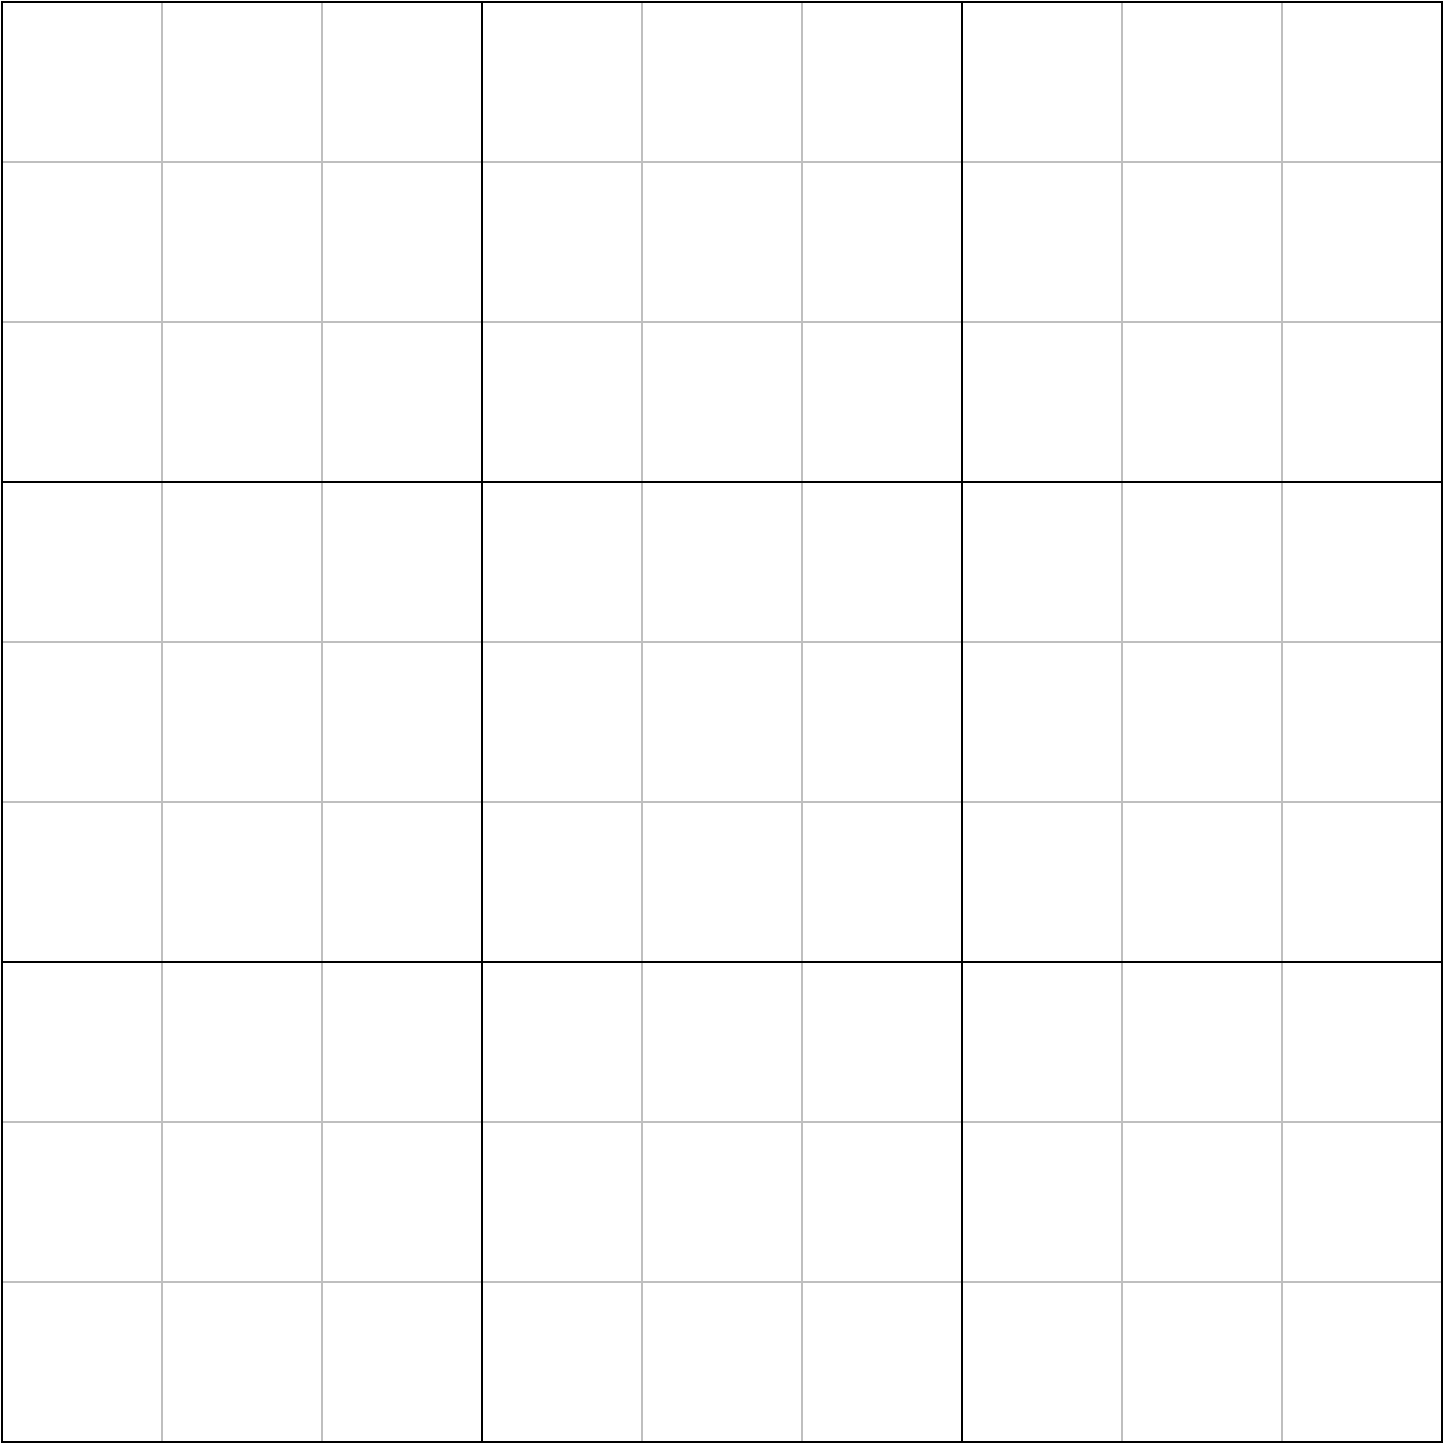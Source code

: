 <mxfile version="13.9.9" type="device"><diagram id="UZlwy3X2oGdAu3hXRvT0" name="9x9"><mxGraphModel dx="1052" dy="783" grid="1" gridSize="10" guides="1" tooltips="1" connect="1" arrows="1" fold="1" page="1" pageScale="1" pageWidth="827" pageHeight="1169" math="0" shadow="0"><root><mxCell id="0"/><mxCell id="1" parent="0"/><mxCell id="xCs6oqzvI9JTj-uBJx7S-1" value="" style="group" vertex="1" connectable="0" parent="1"><mxGeometry x="40" y="40" width="720" height="720" as="geometry"/></mxCell><mxCell id="8lo00N7XmiDt_4n74tm5-143" value="" style="group" parent="xCs6oqzvI9JTj-uBJx7S-1" vertex="1" connectable="0"><mxGeometry width="720" height="720" as="geometry"/></mxCell><mxCell id="8lo00N7XmiDt_4n74tm5-26" value="" style="group" parent="8lo00N7XmiDt_4n74tm5-143" vertex="1" connectable="0"><mxGeometry width="240" height="240" as="geometry"/></mxCell><mxCell id="8lo00N7XmiDt_4n74tm5-27" value="" style="group" parent="8lo00N7XmiDt_4n74tm5-26" vertex="1" connectable="0"><mxGeometry width="240" height="80" as="geometry"/></mxCell><mxCell id="8lo00N7XmiDt_4n74tm5-28" value="" style="whiteSpace=wrap;html=1;aspect=fixed;strokeColor=#BFBFBF;" parent="8lo00N7XmiDt_4n74tm5-27" vertex="1"><mxGeometry width="80" height="80" as="geometry"/></mxCell><mxCell id="8lo00N7XmiDt_4n74tm5-29" value="" style="whiteSpace=wrap;html=1;aspect=fixed;strokeColor=#BFBFBF;" parent="8lo00N7XmiDt_4n74tm5-27" vertex="1"><mxGeometry x="80" width="80" height="80" as="geometry"/></mxCell><mxCell id="8lo00N7XmiDt_4n74tm5-30" value="" style="whiteSpace=wrap;html=1;aspect=fixed;strokeColor=#BFBFBF;" parent="8lo00N7XmiDt_4n74tm5-27" vertex="1"><mxGeometry x="160" width="80" height="80" as="geometry"/></mxCell><mxCell id="8lo00N7XmiDt_4n74tm5-31" value="" style="group" parent="8lo00N7XmiDt_4n74tm5-26" vertex="1" connectable="0"><mxGeometry y="80" width="240" height="80" as="geometry"/></mxCell><mxCell id="8lo00N7XmiDt_4n74tm5-32" value="" style="whiteSpace=wrap;html=1;aspect=fixed;strokeColor=#BFBFBF;" parent="8lo00N7XmiDt_4n74tm5-31" vertex="1"><mxGeometry width="80" height="80" as="geometry"/></mxCell><mxCell id="8lo00N7XmiDt_4n74tm5-33" value="" style="whiteSpace=wrap;html=1;aspect=fixed;strokeColor=#BFBFBF;" parent="8lo00N7XmiDt_4n74tm5-31" vertex="1"><mxGeometry x="80" width="80" height="80" as="geometry"/></mxCell><mxCell id="8lo00N7XmiDt_4n74tm5-34" value="" style="whiteSpace=wrap;html=1;aspect=fixed;strokeColor=#BFBFBF;" parent="8lo00N7XmiDt_4n74tm5-31" vertex="1"><mxGeometry x="160" width="80" height="80" as="geometry"/></mxCell><mxCell id="8lo00N7XmiDt_4n74tm5-35" value="" style="group" parent="8lo00N7XmiDt_4n74tm5-26" vertex="1" connectable="0"><mxGeometry y="160" width="240" height="80" as="geometry"/></mxCell><mxCell id="8lo00N7XmiDt_4n74tm5-36" value="" style="whiteSpace=wrap;html=1;aspect=fixed;strokeColor=#BFBFBF;" parent="8lo00N7XmiDt_4n74tm5-35" vertex="1"><mxGeometry width="80" height="80" as="geometry"/></mxCell><mxCell id="8lo00N7XmiDt_4n74tm5-37" value="" style="whiteSpace=wrap;html=1;aspect=fixed;strokeColor=#BFBFBF;" parent="8lo00N7XmiDt_4n74tm5-35" vertex="1"><mxGeometry x="80" width="80" height="80" as="geometry"/></mxCell><mxCell id="8lo00N7XmiDt_4n74tm5-38" value="" style="whiteSpace=wrap;html=1;aspect=fixed;strokeColor=#BFBFBF;" parent="8lo00N7XmiDt_4n74tm5-35" vertex="1"><mxGeometry x="160" width="80" height="80" as="geometry"/></mxCell><mxCell id="8lo00N7XmiDt_4n74tm5-39" value="" style="group" parent="8lo00N7XmiDt_4n74tm5-143" vertex="1" connectable="0"><mxGeometry x="240" width="240" height="240" as="geometry"/></mxCell><mxCell id="8lo00N7XmiDt_4n74tm5-40" value="" style="group" parent="8lo00N7XmiDt_4n74tm5-39" vertex="1" connectable="0"><mxGeometry width="240" height="80" as="geometry"/></mxCell><mxCell id="8lo00N7XmiDt_4n74tm5-41" value="" style="whiteSpace=wrap;html=1;aspect=fixed;strokeColor=#BFBFBF;" parent="8lo00N7XmiDt_4n74tm5-40" vertex="1"><mxGeometry width="80" height="80" as="geometry"/></mxCell><mxCell id="8lo00N7XmiDt_4n74tm5-42" value="" style="whiteSpace=wrap;html=1;aspect=fixed;strokeColor=#BFBFBF;" parent="8lo00N7XmiDt_4n74tm5-40" vertex="1"><mxGeometry x="80" width="80" height="80" as="geometry"/></mxCell><mxCell id="8lo00N7XmiDt_4n74tm5-43" value="" style="whiteSpace=wrap;html=1;aspect=fixed;strokeColor=#BFBFBF;" parent="8lo00N7XmiDt_4n74tm5-40" vertex="1"><mxGeometry x="160" width="80" height="80" as="geometry"/></mxCell><mxCell id="8lo00N7XmiDt_4n74tm5-44" value="" style="group" parent="8lo00N7XmiDt_4n74tm5-39" vertex="1" connectable="0"><mxGeometry y="80" width="240" height="80" as="geometry"/></mxCell><mxCell id="8lo00N7XmiDt_4n74tm5-45" value="" style="whiteSpace=wrap;html=1;aspect=fixed;strokeColor=#BFBFBF;" parent="8lo00N7XmiDt_4n74tm5-44" vertex="1"><mxGeometry width="80" height="80" as="geometry"/></mxCell><mxCell id="8lo00N7XmiDt_4n74tm5-46" value="" style="whiteSpace=wrap;html=1;aspect=fixed;strokeColor=#BFBFBF;" parent="8lo00N7XmiDt_4n74tm5-44" vertex="1"><mxGeometry x="80" width="80" height="80" as="geometry"/></mxCell><mxCell id="8lo00N7XmiDt_4n74tm5-47" value="" style="whiteSpace=wrap;html=1;aspect=fixed;strokeColor=#BFBFBF;" parent="8lo00N7XmiDt_4n74tm5-44" vertex="1"><mxGeometry x="160" width="80" height="80" as="geometry"/></mxCell><mxCell id="8lo00N7XmiDt_4n74tm5-48" value="" style="group" parent="8lo00N7XmiDt_4n74tm5-39" vertex="1" connectable="0"><mxGeometry y="160" width="240" height="80" as="geometry"/></mxCell><mxCell id="8lo00N7XmiDt_4n74tm5-49" value="" style="whiteSpace=wrap;html=1;aspect=fixed;strokeColor=#BFBFBF;" parent="8lo00N7XmiDt_4n74tm5-48" vertex="1"><mxGeometry width="80" height="80" as="geometry"/></mxCell><mxCell id="8lo00N7XmiDt_4n74tm5-50" value="" style="whiteSpace=wrap;html=1;aspect=fixed;strokeColor=#BFBFBF;" parent="8lo00N7XmiDt_4n74tm5-48" vertex="1"><mxGeometry x="80" width="80" height="80" as="geometry"/></mxCell><mxCell id="8lo00N7XmiDt_4n74tm5-51" value="" style="whiteSpace=wrap;html=1;aspect=fixed;strokeColor=#BFBFBF;" parent="8lo00N7XmiDt_4n74tm5-48" vertex="1"><mxGeometry x="160" width="80" height="80" as="geometry"/></mxCell><mxCell id="8lo00N7XmiDt_4n74tm5-52" value="" style="group" parent="8lo00N7XmiDt_4n74tm5-143" vertex="1" connectable="0"><mxGeometry x="480" width="240" height="240" as="geometry"/></mxCell><mxCell id="8lo00N7XmiDt_4n74tm5-53" value="" style="group" parent="8lo00N7XmiDt_4n74tm5-52" vertex="1" connectable="0"><mxGeometry width="240" height="80" as="geometry"/></mxCell><mxCell id="8lo00N7XmiDt_4n74tm5-54" value="" style="whiteSpace=wrap;html=1;aspect=fixed;strokeColor=#BFBFBF;" parent="8lo00N7XmiDt_4n74tm5-53" vertex="1"><mxGeometry width="80" height="80" as="geometry"/></mxCell><mxCell id="8lo00N7XmiDt_4n74tm5-55" value="" style="whiteSpace=wrap;html=1;aspect=fixed;strokeColor=#BFBFBF;" parent="8lo00N7XmiDt_4n74tm5-53" vertex="1"><mxGeometry x="80" width="80" height="80" as="geometry"/></mxCell><mxCell id="8lo00N7XmiDt_4n74tm5-56" value="" style="whiteSpace=wrap;html=1;aspect=fixed;strokeColor=#BFBFBF;" parent="8lo00N7XmiDt_4n74tm5-53" vertex="1"><mxGeometry x="160" width="80" height="80" as="geometry"/></mxCell><mxCell id="8lo00N7XmiDt_4n74tm5-57" value="" style="group" parent="8lo00N7XmiDt_4n74tm5-52" vertex="1" connectable="0"><mxGeometry y="80" width="240" height="80" as="geometry"/></mxCell><mxCell id="8lo00N7XmiDt_4n74tm5-58" value="" style="whiteSpace=wrap;html=1;aspect=fixed;strokeColor=#BFBFBF;" parent="8lo00N7XmiDt_4n74tm5-57" vertex="1"><mxGeometry width="80" height="80" as="geometry"/></mxCell><mxCell id="8lo00N7XmiDt_4n74tm5-59" value="" style="whiteSpace=wrap;html=1;aspect=fixed;strokeColor=#BFBFBF;" parent="8lo00N7XmiDt_4n74tm5-57" vertex="1"><mxGeometry x="80" width="80" height="80" as="geometry"/></mxCell><mxCell id="8lo00N7XmiDt_4n74tm5-60" value="" style="whiteSpace=wrap;html=1;aspect=fixed;strokeColor=#BFBFBF;" parent="8lo00N7XmiDt_4n74tm5-57" vertex="1"><mxGeometry x="160" width="80" height="80" as="geometry"/></mxCell><mxCell id="8lo00N7XmiDt_4n74tm5-61" value="" style="group" parent="8lo00N7XmiDt_4n74tm5-52" vertex="1" connectable="0"><mxGeometry y="160" width="240" height="80" as="geometry"/></mxCell><mxCell id="8lo00N7XmiDt_4n74tm5-62" value="" style="whiteSpace=wrap;html=1;aspect=fixed;strokeColor=#BFBFBF;" parent="8lo00N7XmiDt_4n74tm5-61" vertex="1"><mxGeometry width="80" height="80" as="geometry"/></mxCell><mxCell id="8lo00N7XmiDt_4n74tm5-63" value="" style="whiteSpace=wrap;html=1;aspect=fixed;strokeColor=#BFBFBF;" parent="8lo00N7XmiDt_4n74tm5-61" vertex="1"><mxGeometry x="80" width="80" height="80" as="geometry"/></mxCell><mxCell id="8lo00N7XmiDt_4n74tm5-64" value="" style="whiteSpace=wrap;html=1;aspect=fixed;strokeColor=#BFBFBF;" parent="8lo00N7XmiDt_4n74tm5-61" vertex="1"><mxGeometry x="160" width="80" height="80" as="geometry"/></mxCell><mxCell id="8lo00N7XmiDt_4n74tm5-65" value="" style="group" parent="8lo00N7XmiDt_4n74tm5-143" vertex="1" connectable="0"><mxGeometry x="480" y="240" width="240" height="240" as="geometry"/></mxCell><mxCell id="8lo00N7XmiDt_4n74tm5-66" value="" style="group" parent="8lo00N7XmiDt_4n74tm5-65" vertex="1" connectable="0"><mxGeometry width="240" height="80" as="geometry"/></mxCell><mxCell id="8lo00N7XmiDt_4n74tm5-67" value="" style="whiteSpace=wrap;html=1;aspect=fixed;strokeColor=#BFBFBF;" parent="8lo00N7XmiDt_4n74tm5-66" vertex="1"><mxGeometry width="80" height="80" as="geometry"/></mxCell><mxCell id="8lo00N7XmiDt_4n74tm5-68" value="" style="whiteSpace=wrap;html=1;aspect=fixed;strokeColor=#BFBFBF;" parent="8lo00N7XmiDt_4n74tm5-66" vertex="1"><mxGeometry x="80" width="80" height="80" as="geometry"/></mxCell><mxCell id="8lo00N7XmiDt_4n74tm5-69" value="" style="whiteSpace=wrap;html=1;aspect=fixed;strokeColor=#BFBFBF;" parent="8lo00N7XmiDt_4n74tm5-66" vertex="1"><mxGeometry x="160" width="80" height="80" as="geometry"/></mxCell><mxCell id="8lo00N7XmiDt_4n74tm5-70" value="" style="group" parent="8lo00N7XmiDt_4n74tm5-65" vertex="1" connectable="0"><mxGeometry y="80" width="240" height="80" as="geometry"/></mxCell><mxCell id="8lo00N7XmiDt_4n74tm5-71" value="" style="whiteSpace=wrap;html=1;aspect=fixed;strokeColor=#BFBFBF;" parent="8lo00N7XmiDt_4n74tm5-70" vertex="1"><mxGeometry width="80" height="80" as="geometry"/></mxCell><mxCell id="8lo00N7XmiDt_4n74tm5-72" value="" style="whiteSpace=wrap;html=1;aspect=fixed;strokeColor=#BFBFBF;" parent="8lo00N7XmiDt_4n74tm5-70" vertex="1"><mxGeometry x="80" width="80" height="80" as="geometry"/></mxCell><mxCell id="8lo00N7XmiDt_4n74tm5-73" value="" style="whiteSpace=wrap;html=1;aspect=fixed;strokeColor=#BFBFBF;" parent="8lo00N7XmiDt_4n74tm5-70" vertex="1"><mxGeometry x="160" width="80" height="80" as="geometry"/></mxCell><mxCell id="8lo00N7XmiDt_4n74tm5-74" value="" style="group" parent="8lo00N7XmiDt_4n74tm5-65" vertex="1" connectable="0"><mxGeometry y="160" width="240" height="80" as="geometry"/></mxCell><mxCell id="8lo00N7XmiDt_4n74tm5-75" value="" style="whiteSpace=wrap;html=1;aspect=fixed;strokeColor=#BFBFBF;" parent="8lo00N7XmiDt_4n74tm5-74" vertex="1"><mxGeometry width="80" height="80" as="geometry"/></mxCell><mxCell id="8lo00N7XmiDt_4n74tm5-76" value="" style="whiteSpace=wrap;html=1;aspect=fixed;strokeColor=#BFBFBF;" parent="8lo00N7XmiDt_4n74tm5-74" vertex="1"><mxGeometry x="80" width="80" height="80" as="geometry"/></mxCell><mxCell id="8lo00N7XmiDt_4n74tm5-77" value="" style="whiteSpace=wrap;html=1;aspect=fixed;strokeColor=#BFBFBF;" parent="8lo00N7XmiDt_4n74tm5-74" vertex="1"><mxGeometry x="160" width="80" height="80" as="geometry"/></mxCell><mxCell id="8lo00N7XmiDt_4n74tm5-78" value="" style="group" parent="8lo00N7XmiDt_4n74tm5-143" vertex="1" connectable="0"><mxGeometry x="240" y="240" width="240" height="240" as="geometry"/></mxCell><mxCell id="8lo00N7XmiDt_4n74tm5-79" value="" style="group" parent="8lo00N7XmiDt_4n74tm5-78" vertex="1" connectable="0"><mxGeometry width="240" height="80" as="geometry"/></mxCell><mxCell id="8lo00N7XmiDt_4n74tm5-80" value="" style="whiteSpace=wrap;html=1;aspect=fixed;strokeColor=#BFBFBF;" parent="8lo00N7XmiDt_4n74tm5-79" vertex="1"><mxGeometry width="80" height="80" as="geometry"/></mxCell><mxCell id="8lo00N7XmiDt_4n74tm5-81" value="" style="whiteSpace=wrap;html=1;aspect=fixed;strokeColor=#BFBFBF;" parent="8lo00N7XmiDt_4n74tm5-79" vertex="1"><mxGeometry x="80" width="80" height="80" as="geometry"/></mxCell><mxCell id="8lo00N7XmiDt_4n74tm5-82" value="" style="whiteSpace=wrap;html=1;aspect=fixed;strokeColor=#BFBFBF;" parent="8lo00N7XmiDt_4n74tm5-79" vertex="1"><mxGeometry x="160" width="80" height="80" as="geometry"/></mxCell><mxCell id="8lo00N7XmiDt_4n74tm5-83" value="" style="group" parent="8lo00N7XmiDt_4n74tm5-78" vertex="1" connectable="0"><mxGeometry y="80" width="240" height="80" as="geometry"/></mxCell><mxCell id="8lo00N7XmiDt_4n74tm5-84" value="" style="whiteSpace=wrap;html=1;aspect=fixed;strokeColor=#BFBFBF;" parent="8lo00N7XmiDt_4n74tm5-83" vertex="1"><mxGeometry width="80" height="80" as="geometry"/></mxCell><mxCell id="8lo00N7XmiDt_4n74tm5-85" value="" style="whiteSpace=wrap;html=1;aspect=fixed;strokeColor=#BFBFBF;" parent="8lo00N7XmiDt_4n74tm5-83" vertex="1"><mxGeometry x="80" width="80" height="80" as="geometry"/></mxCell><mxCell id="8lo00N7XmiDt_4n74tm5-86" value="" style="whiteSpace=wrap;html=1;aspect=fixed;strokeColor=#BFBFBF;" parent="8lo00N7XmiDt_4n74tm5-83" vertex="1"><mxGeometry x="160" width="80" height="80" as="geometry"/></mxCell><mxCell id="8lo00N7XmiDt_4n74tm5-87" value="" style="group" parent="8lo00N7XmiDt_4n74tm5-78" vertex="1" connectable="0"><mxGeometry y="160" width="240" height="80" as="geometry"/></mxCell><mxCell id="8lo00N7XmiDt_4n74tm5-88" value="" style="whiteSpace=wrap;html=1;aspect=fixed;strokeColor=#BFBFBF;" parent="8lo00N7XmiDt_4n74tm5-87" vertex="1"><mxGeometry width="80" height="80" as="geometry"/></mxCell><mxCell id="8lo00N7XmiDt_4n74tm5-89" value="" style="whiteSpace=wrap;html=1;aspect=fixed;strokeColor=#BFBFBF;" parent="8lo00N7XmiDt_4n74tm5-87" vertex="1"><mxGeometry x="80" width="80" height="80" as="geometry"/></mxCell><mxCell id="8lo00N7XmiDt_4n74tm5-90" value="" style="whiteSpace=wrap;html=1;aspect=fixed;strokeColor=#BFBFBF;" parent="8lo00N7XmiDt_4n74tm5-87" vertex="1"><mxGeometry x="160" width="80" height="80" as="geometry"/></mxCell><mxCell id="8lo00N7XmiDt_4n74tm5-91" value="" style="group" parent="8lo00N7XmiDt_4n74tm5-143" vertex="1" connectable="0"><mxGeometry y="240" width="240" height="240" as="geometry"/></mxCell><mxCell id="8lo00N7XmiDt_4n74tm5-92" value="" style="group" parent="8lo00N7XmiDt_4n74tm5-91" vertex="1" connectable="0"><mxGeometry width="240" height="80" as="geometry"/></mxCell><mxCell id="8lo00N7XmiDt_4n74tm5-93" value="" style="whiteSpace=wrap;html=1;aspect=fixed;strokeColor=#BFBFBF;" parent="8lo00N7XmiDt_4n74tm5-92" vertex="1"><mxGeometry width="80" height="80" as="geometry"/></mxCell><mxCell id="8lo00N7XmiDt_4n74tm5-94" value="" style="whiteSpace=wrap;html=1;aspect=fixed;strokeColor=#BFBFBF;" parent="8lo00N7XmiDt_4n74tm5-92" vertex="1"><mxGeometry x="80" width="80" height="80" as="geometry"/></mxCell><mxCell id="8lo00N7XmiDt_4n74tm5-95" value="" style="whiteSpace=wrap;html=1;aspect=fixed;strokeColor=#BFBFBF;" parent="8lo00N7XmiDt_4n74tm5-92" vertex="1"><mxGeometry x="160" width="80" height="80" as="geometry"/></mxCell><mxCell id="8lo00N7XmiDt_4n74tm5-96" value="" style="group" parent="8lo00N7XmiDt_4n74tm5-91" vertex="1" connectable="0"><mxGeometry y="80" width="240" height="80" as="geometry"/></mxCell><mxCell id="8lo00N7XmiDt_4n74tm5-97" value="" style="whiteSpace=wrap;html=1;aspect=fixed;strokeColor=#BFBFBF;" parent="8lo00N7XmiDt_4n74tm5-96" vertex="1"><mxGeometry width="80" height="80" as="geometry"/></mxCell><mxCell id="8lo00N7XmiDt_4n74tm5-98" value="" style="whiteSpace=wrap;html=1;aspect=fixed;strokeColor=#BFBFBF;" parent="8lo00N7XmiDt_4n74tm5-96" vertex="1"><mxGeometry x="80" width="80" height="80" as="geometry"/></mxCell><mxCell id="8lo00N7XmiDt_4n74tm5-99" value="" style="whiteSpace=wrap;html=1;aspect=fixed;strokeColor=#BFBFBF;" parent="8lo00N7XmiDt_4n74tm5-96" vertex="1"><mxGeometry x="160" width="80" height="80" as="geometry"/></mxCell><mxCell id="8lo00N7XmiDt_4n74tm5-100" value="" style="group" parent="8lo00N7XmiDt_4n74tm5-91" vertex="1" connectable="0"><mxGeometry y="160" width="240" height="80" as="geometry"/></mxCell><mxCell id="8lo00N7XmiDt_4n74tm5-101" value="" style="whiteSpace=wrap;html=1;aspect=fixed;strokeColor=#BFBFBF;" parent="8lo00N7XmiDt_4n74tm5-100" vertex="1"><mxGeometry width="80" height="80" as="geometry"/></mxCell><mxCell id="8lo00N7XmiDt_4n74tm5-102" value="" style="whiteSpace=wrap;html=1;aspect=fixed;strokeColor=#BFBFBF;" parent="8lo00N7XmiDt_4n74tm5-100" vertex="1"><mxGeometry x="80" width="80" height="80" as="geometry"/></mxCell><mxCell id="8lo00N7XmiDt_4n74tm5-103" value="" style="whiteSpace=wrap;html=1;aspect=fixed;strokeColor=#BFBFBF;" parent="8lo00N7XmiDt_4n74tm5-100" vertex="1"><mxGeometry x="160" width="80" height="80" as="geometry"/></mxCell><mxCell id="8lo00N7XmiDt_4n74tm5-104" value="" style="group" parent="8lo00N7XmiDt_4n74tm5-143" vertex="1" connectable="0"><mxGeometry y="480" width="240" height="240" as="geometry"/></mxCell><mxCell id="8lo00N7XmiDt_4n74tm5-105" value="" style="group" parent="8lo00N7XmiDt_4n74tm5-104" vertex="1" connectable="0"><mxGeometry width="240" height="80" as="geometry"/></mxCell><mxCell id="8lo00N7XmiDt_4n74tm5-106" value="" style="whiteSpace=wrap;html=1;aspect=fixed;strokeColor=#BFBFBF;" parent="8lo00N7XmiDt_4n74tm5-105" vertex="1"><mxGeometry width="80" height="80" as="geometry"/></mxCell><mxCell id="8lo00N7XmiDt_4n74tm5-107" value="" style="whiteSpace=wrap;html=1;aspect=fixed;strokeColor=#BFBFBF;" parent="8lo00N7XmiDt_4n74tm5-105" vertex="1"><mxGeometry x="80" width="80" height="80" as="geometry"/></mxCell><mxCell id="8lo00N7XmiDt_4n74tm5-108" value="" style="whiteSpace=wrap;html=1;aspect=fixed;strokeColor=#BFBFBF;" parent="8lo00N7XmiDt_4n74tm5-105" vertex="1"><mxGeometry x="160" width="80" height="80" as="geometry"/></mxCell><mxCell id="8lo00N7XmiDt_4n74tm5-109" value="" style="group" parent="8lo00N7XmiDt_4n74tm5-104" vertex="1" connectable="0"><mxGeometry y="80" width="240" height="80" as="geometry"/></mxCell><mxCell id="8lo00N7XmiDt_4n74tm5-110" value="" style="whiteSpace=wrap;html=1;aspect=fixed;strokeColor=#BFBFBF;" parent="8lo00N7XmiDt_4n74tm5-109" vertex="1"><mxGeometry width="80" height="80" as="geometry"/></mxCell><mxCell id="8lo00N7XmiDt_4n74tm5-111" value="" style="whiteSpace=wrap;html=1;aspect=fixed;strokeColor=#BFBFBF;" parent="8lo00N7XmiDt_4n74tm5-109" vertex="1"><mxGeometry x="80" width="80" height="80" as="geometry"/></mxCell><mxCell id="8lo00N7XmiDt_4n74tm5-112" value="" style="whiteSpace=wrap;html=1;aspect=fixed;strokeColor=#BFBFBF;" parent="8lo00N7XmiDt_4n74tm5-109" vertex="1"><mxGeometry x="160" width="80" height="80" as="geometry"/></mxCell><mxCell id="8lo00N7XmiDt_4n74tm5-113" value="" style="group" parent="8lo00N7XmiDt_4n74tm5-104" vertex="1" connectable="0"><mxGeometry y="160" width="240" height="80" as="geometry"/></mxCell><mxCell id="8lo00N7XmiDt_4n74tm5-114" value="" style="whiteSpace=wrap;html=1;aspect=fixed;strokeColor=#BFBFBF;" parent="8lo00N7XmiDt_4n74tm5-113" vertex="1"><mxGeometry width="80" height="80" as="geometry"/></mxCell><mxCell id="8lo00N7XmiDt_4n74tm5-115" value="" style="whiteSpace=wrap;html=1;aspect=fixed;strokeColor=#BFBFBF;" parent="8lo00N7XmiDt_4n74tm5-113" vertex="1"><mxGeometry x="80" width="80" height="80" as="geometry"/></mxCell><mxCell id="8lo00N7XmiDt_4n74tm5-116" value="" style="whiteSpace=wrap;html=1;aspect=fixed;strokeColor=#BFBFBF;" parent="8lo00N7XmiDt_4n74tm5-113" vertex="1"><mxGeometry x="160" width="80" height="80" as="geometry"/></mxCell><mxCell id="8lo00N7XmiDt_4n74tm5-117" value="" style="group" parent="8lo00N7XmiDt_4n74tm5-143" vertex="1" connectable="0"><mxGeometry x="240" y="480" width="240" height="240" as="geometry"/></mxCell><mxCell id="8lo00N7XmiDt_4n74tm5-118" value="" style="group" parent="8lo00N7XmiDt_4n74tm5-117" vertex="1" connectable="0"><mxGeometry width="240" height="80" as="geometry"/></mxCell><mxCell id="8lo00N7XmiDt_4n74tm5-119" value="" style="whiteSpace=wrap;html=1;aspect=fixed;strokeColor=#BFBFBF;" parent="8lo00N7XmiDt_4n74tm5-118" vertex="1"><mxGeometry width="80" height="80" as="geometry"/></mxCell><mxCell id="8lo00N7XmiDt_4n74tm5-120" value="" style="whiteSpace=wrap;html=1;aspect=fixed;strokeColor=#BFBFBF;" parent="8lo00N7XmiDt_4n74tm5-118" vertex="1"><mxGeometry x="80" width="80" height="80" as="geometry"/></mxCell><mxCell id="8lo00N7XmiDt_4n74tm5-121" value="" style="whiteSpace=wrap;html=1;aspect=fixed;strokeColor=#BFBFBF;" parent="8lo00N7XmiDt_4n74tm5-118" vertex="1"><mxGeometry x="160" width="80" height="80" as="geometry"/></mxCell><mxCell id="8lo00N7XmiDt_4n74tm5-122" value="" style="group" parent="8lo00N7XmiDt_4n74tm5-117" vertex="1" connectable="0"><mxGeometry y="80" width="240" height="80" as="geometry"/></mxCell><mxCell id="8lo00N7XmiDt_4n74tm5-123" value="" style="whiteSpace=wrap;html=1;aspect=fixed;strokeColor=#BFBFBF;" parent="8lo00N7XmiDt_4n74tm5-122" vertex="1"><mxGeometry width="80" height="80" as="geometry"/></mxCell><mxCell id="8lo00N7XmiDt_4n74tm5-124" value="" style="whiteSpace=wrap;html=1;aspect=fixed;strokeColor=#BFBFBF;" parent="8lo00N7XmiDt_4n74tm5-122" vertex="1"><mxGeometry x="80" width="80" height="80" as="geometry"/></mxCell><mxCell id="8lo00N7XmiDt_4n74tm5-125" value="" style="whiteSpace=wrap;html=1;aspect=fixed;strokeColor=#BFBFBF;" parent="8lo00N7XmiDt_4n74tm5-122" vertex="1"><mxGeometry x="160" width="80" height="80" as="geometry"/></mxCell><mxCell id="8lo00N7XmiDt_4n74tm5-126" value="" style="group" parent="8lo00N7XmiDt_4n74tm5-117" vertex="1" connectable="0"><mxGeometry y="160" width="240" height="80" as="geometry"/></mxCell><mxCell id="8lo00N7XmiDt_4n74tm5-127" value="" style="whiteSpace=wrap;html=1;aspect=fixed;strokeColor=#BFBFBF;" parent="8lo00N7XmiDt_4n74tm5-126" vertex="1"><mxGeometry width="80" height="80" as="geometry"/></mxCell><mxCell id="8lo00N7XmiDt_4n74tm5-128" value="" style="whiteSpace=wrap;html=1;aspect=fixed;strokeColor=#BFBFBF;" parent="8lo00N7XmiDt_4n74tm5-126" vertex="1"><mxGeometry x="80" width="80" height="80" as="geometry"/></mxCell><mxCell id="8lo00N7XmiDt_4n74tm5-129" value="" style="whiteSpace=wrap;html=1;aspect=fixed;strokeColor=#BFBFBF;" parent="8lo00N7XmiDt_4n74tm5-126" vertex="1"><mxGeometry x="160" width="80" height="80" as="geometry"/></mxCell><mxCell id="8lo00N7XmiDt_4n74tm5-130" value="" style="group" parent="8lo00N7XmiDt_4n74tm5-143" vertex="1" connectable="0"><mxGeometry x="480" y="480" width="240" height="240" as="geometry"/></mxCell><mxCell id="8lo00N7XmiDt_4n74tm5-131" value="" style="group" parent="8lo00N7XmiDt_4n74tm5-130" vertex="1" connectable="0"><mxGeometry width="240" height="80" as="geometry"/></mxCell><mxCell id="8lo00N7XmiDt_4n74tm5-132" value="" style="whiteSpace=wrap;html=1;aspect=fixed;strokeColor=#BFBFBF;" parent="8lo00N7XmiDt_4n74tm5-131" vertex="1"><mxGeometry width="80" height="80" as="geometry"/></mxCell><mxCell id="8lo00N7XmiDt_4n74tm5-133" value="" style="whiteSpace=wrap;html=1;aspect=fixed;strokeColor=#BFBFBF;" parent="8lo00N7XmiDt_4n74tm5-131" vertex="1"><mxGeometry x="80" width="80" height="80" as="geometry"/></mxCell><mxCell id="8lo00N7XmiDt_4n74tm5-134" value="" style="whiteSpace=wrap;html=1;aspect=fixed;strokeColor=#BFBFBF;" parent="8lo00N7XmiDt_4n74tm5-131" vertex="1"><mxGeometry x="160" width="80" height="80" as="geometry"/></mxCell><mxCell id="8lo00N7XmiDt_4n74tm5-135" value="" style="group" parent="8lo00N7XmiDt_4n74tm5-130" vertex="1" connectable="0"><mxGeometry y="80" width="240" height="80" as="geometry"/></mxCell><mxCell id="8lo00N7XmiDt_4n74tm5-136" value="" style="whiteSpace=wrap;html=1;aspect=fixed;strokeColor=#BFBFBF;" parent="8lo00N7XmiDt_4n74tm5-135" vertex="1"><mxGeometry width="80" height="80" as="geometry"/></mxCell><mxCell id="8lo00N7XmiDt_4n74tm5-137" value="" style="whiteSpace=wrap;html=1;aspect=fixed;strokeColor=#BFBFBF;" parent="8lo00N7XmiDt_4n74tm5-135" vertex="1"><mxGeometry x="80" width="80" height="80" as="geometry"/></mxCell><mxCell id="8lo00N7XmiDt_4n74tm5-138" value="" style="whiteSpace=wrap;html=1;aspect=fixed;strokeColor=#BFBFBF;" parent="8lo00N7XmiDt_4n74tm5-135" vertex="1"><mxGeometry x="160" width="80" height="80" as="geometry"/></mxCell><mxCell id="8lo00N7XmiDt_4n74tm5-139" value="" style="group" parent="8lo00N7XmiDt_4n74tm5-130" vertex="1" connectable="0"><mxGeometry y="160" width="240" height="80" as="geometry"/></mxCell><mxCell id="8lo00N7XmiDt_4n74tm5-140" value="" style="whiteSpace=wrap;html=1;aspect=fixed;strokeColor=#BFBFBF;" parent="8lo00N7XmiDt_4n74tm5-139" vertex="1"><mxGeometry width="80" height="80" as="geometry"/></mxCell><mxCell id="8lo00N7XmiDt_4n74tm5-141" value="" style="whiteSpace=wrap;html=1;aspect=fixed;strokeColor=#BFBFBF;" parent="8lo00N7XmiDt_4n74tm5-139" vertex="1"><mxGeometry x="80" width="80" height="80" as="geometry"/></mxCell><mxCell id="8lo00N7XmiDt_4n74tm5-142" value="" style="whiteSpace=wrap;html=1;aspect=fixed;strokeColor=#BFBFBF;" parent="8lo00N7XmiDt_4n74tm5-139" vertex="1"><mxGeometry x="160" width="80" height="80" as="geometry"/></mxCell><mxCell id="8lo00N7XmiDt_4n74tm5-1" value="" style="whiteSpace=wrap;html=1;aspect=fixed;fillColor=none;" parent="xCs6oqzvI9JTj-uBJx7S-1" vertex="1"><mxGeometry width="240" height="240" as="geometry"/></mxCell><mxCell id="8lo00N7XmiDt_4n74tm5-2" value="" style="whiteSpace=wrap;html=1;aspect=fixed;fillColor=none;" parent="xCs6oqzvI9JTj-uBJx7S-1" vertex="1"><mxGeometry y="240" width="240" height="240" as="geometry"/></mxCell><mxCell id="8lo00N7XmiDt_4n74tm5-3" value="" style="whiteSpace=wrap;html=1;aspect=fixed;fillColor=none;" parent="xCs6oqzvI9JTj-uBJx7S-1" vertex="1"><mxGeometry x="240" y="240" width="240" height="240" as="geometry"/></mxCell><mxCell id="8lo00N7XmiDt_4n74tm5-4" value="" style="whiteSpace=wrap;html=1;aspect=fixed;fillColor=none;" parent="xCs6oqzvI9JTj-uBJx7S-1" vertex="1"><mxGeometry x="240" width="240" height="240" as="geometry"/></mxCell><mxCell id="8lo00N7XmiDt_4n74tm5-5" value="" style="whiteSpace=wrap;html=1;aspect=fixed;fillColor=none;" parent="xCs6oqzvI9JTj-uBJx7S-1" vertex="1"><mxGeometry x="480" width="240" height="240" as="geometry"/></mxCell><mxCell id="8lo00N7XmiDt_4n74tm5-6" value="" style="whiteSpace=wrap;html=1;aspect=fixed;fillColor=none;" parent="xCs6oqzvI9JTj-uBJx7S-1" vertex="1"><mxGeometry x="480" y="240" width="240" height="240" as="geometry"/></mxCell><mxCell id="8lo00N7XmiDt_4n74tm5-7" value="" style="whiteSpace=wrap;html=1;aspect=fixed;fillColor=none;" parent="xCs6oqzvI9JTj-uBJx7S-1" vertex="1"><mxGeometry x="480" y="480" width="240" height="240" as="geometry"/></mxCell><mxCell id="8lo00N7XmiDt_4n74tm5-8" value="" style="whiteSpace=wrap;html=1;aspect=fixed;fillColor=none;" parent="xCs6oqzvI9JTj-uBJx7S-1" vertex="1"><mxGeometry x="240" y="480" width="240" height="240" as="geometry"/></mxCell><mxCell id="8lo00N7XmiDt_4n74tm5-9" value="" style="whiteSpace=wrap;html=1;aspect=fixed;fillColor=none;" parent="xCs6oqzvI9JTj-uBJx7S-1" vertex="1"><mxGeometry y="480" width="240" height="240" as="geometry"/></mxCell></root></mxGraphModel></diagram></mxfile>